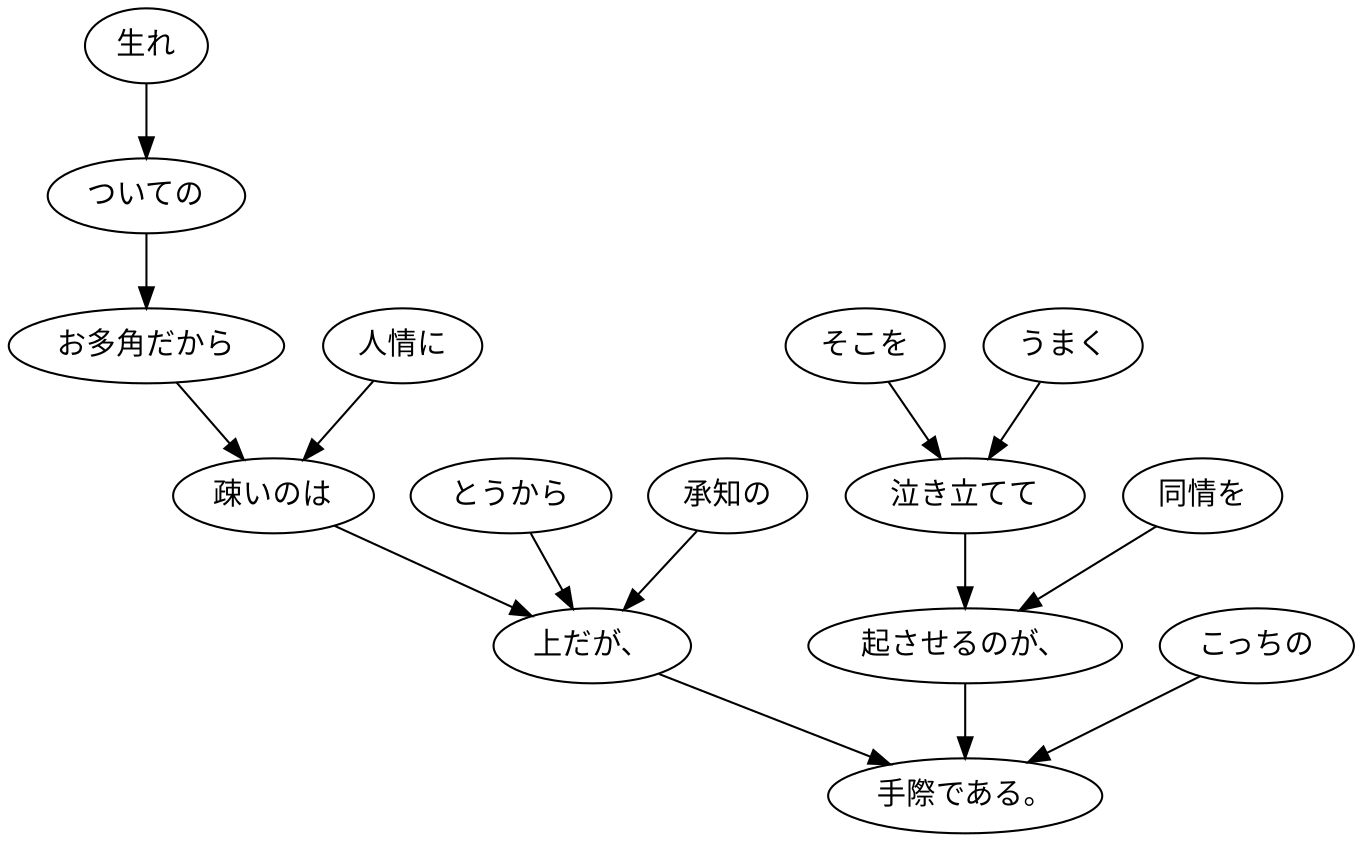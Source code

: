 digraph graph6428 {
	node0 [label="生れ"];
	node1 [label="ついての"];
	node2 [label="お多角だから"];
	node3 [label="人情に"];
	node4 [label="疎いのは"];
	node5 [label="とうから"];
	node6 [label="承知の"];
	node7 [label="上だが、"];
	node8 [label="そこを"];
	node9 [label="うまく"];
	node10 [label="泣き立てて"];
	node11 [label="同情を"];
	node12 [label="起させるのが、"];
	node13 [label="こっちの"];
	node14 [label="手際である。"];
	node0 -> node1;
	node1 -> node2;
	node2 -> node4;
	node3 -> node4;
	node4 -> node7;
	node5 -> node7;
	node6 -> node7;
	node7 -> node14;
	node8 -> node10;
	node9 -> node10;
	node10 -> node12;
	node11 -> node12;
	node12 -> node14;
	node13 -> node14;
}
